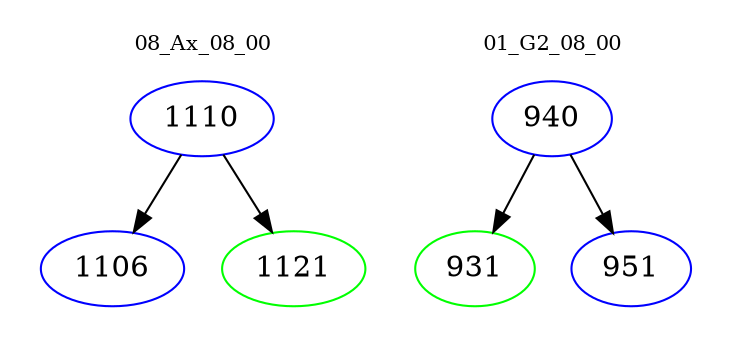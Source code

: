 digraph{
subgraph cluster_0 {
color = white
label = "08_Ax_08_00";
fontsize=10;
T0_1110 [label="1110", color="blue"]
T0_1110 -> T0_1106 [color="black"]
T0_1106 [label="1106", color="blue"]
T0_1110 -> T0_1121 [color="black"]
T0_1121 [label="1121", color="green"]
}
subgraph cluster_1 {
color = white
label = "01_G2_08_00";
fontsize=10;
T1_940 [label="940", color="blue"]
T1_940 -> T1_931 [color="black"]
T1_931 [label="931", color="green"]
T1_940 -> T1_951 [color="black"]
T1_951 [label="951", color="blue"]
}
}
